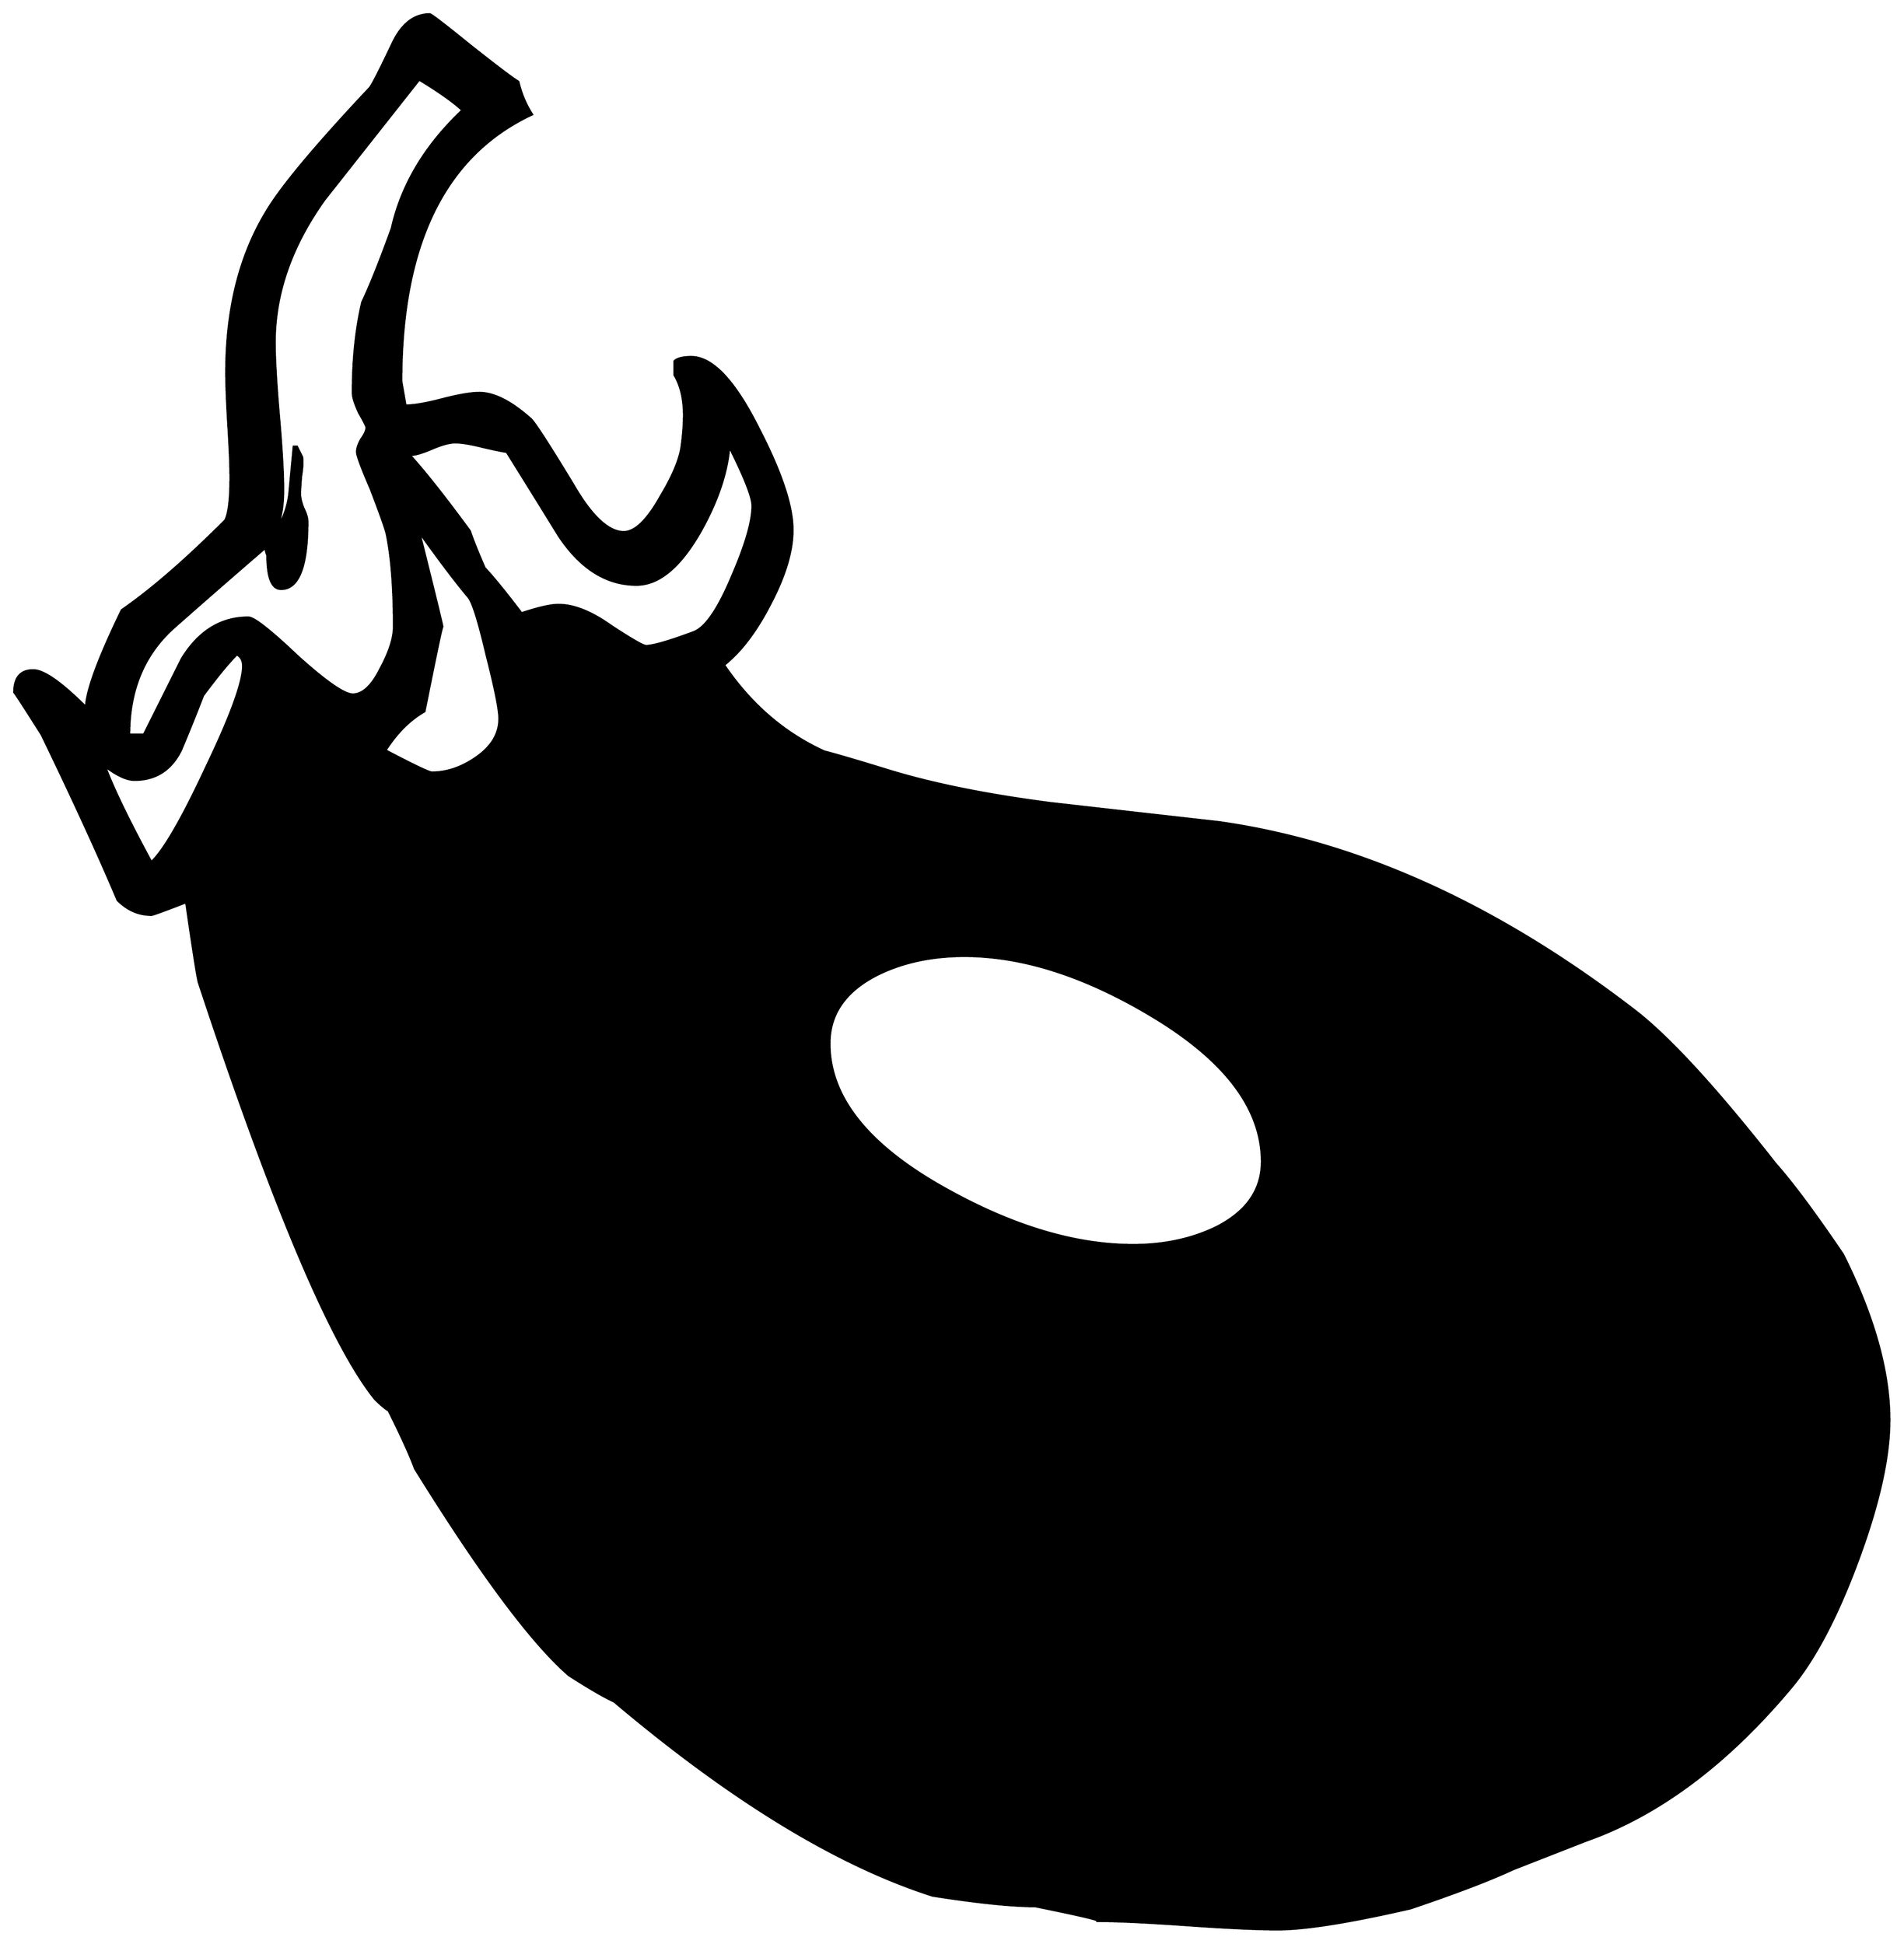 


\begin{tikzpicture}[y=0.80pt, x=0.80pt, yscale=-1.0, xscale=1.0, inner sep=0pt, outer sep=0pt]
\begin{scope}[shift={(100.0,1733.0)},nonzero rule]
  \path[draw=.,fill=.,line width=1.600pt] (1860.0,-184.0) ..
    controls (1860.0,-149.333) and (1850.333,-105.667) ..
    (1831.0,-53.0) .. controls (1811.667,-0.333) and (1791.0,39.667)
    .. (1769.0,67.0) .. controls (1707.667,141.0) and
    (1642.0,190.333) .. (1572.0,215.0) .. controls (1556.667,221.0)
    and (1533.667,230.0) .. (1503.0,242.0) .. controls
    (1481.667,252.0) and (1449.333,264.333) .. (1406.0,279.0) ..
    controls (1348.0,292.333) and (1306.0,299.0) .. (1280.0,299.0)
    .. controls (1260.667,299.0) and (1232.0,297.667) ..
    (1194.0,295.0) .. controls (1156.0,292.333) and (1127.333,291.0)
    .. (1108.0,291.0) .. controls (1115.333,291.0) and
    (1096.0,286.333) .. (1050.0,277.0) .. controls (1028.0,277.0)
    and (995.667,273.667) .. (953.0,267.0) .. controls (863.0,238.333)
    and (762.333,177.0) .. (651.0,83.0) .. controls (641.0,78.333)
    and (626.667,70.0) .. (608.0,58.0) .. controls (572.667,27.333)
    and (524.0,-38.0) .. (462.0,-138.0) .. controls
    (457.333,-150.667) and (449.0,-169.0) .. (437.0,-193.0) ..
    controls (433.667,-195.0) and (429.333,-198.667) .. (424.0,-204.0)
    .. controls (382.667,-255.333) and (327.0,-387.0) ..
    (257.0,-599.0) .. controls (255.667,-603.667) and (251.667,-629.0)
    .. (245.0,-675.0) .. controls (224.333,-667.0) and
    (213.333,-663.0) .. (212.0,-663.0) .. controls (200.0,-663.0)
    and (189.333,-667.667) .. (180.0,-677.0) .. controls
    (162.0,-719.667) and (138.0,-772.0) .. (108.0,-834.0) ..
    controls (90.667,-861.333) and (82.0,-874.667) .. (82.0,-874.0) ..
    controls (82.0,-888.0) and (88.0,-895.0) .. (100.0,-895.0)
    .. controls (110.0,-895.0) and (126.667,-883.333) ..
    (150.0,-860.0) .. controls (150.667,-876.0) and (162.0,-906.667)
    .. (184.0,-952.0) .. controls (212.0,-971.333) and
    (244.667,-999.667) .. (282.0,-1037.0) .. controls
    (285.333,-1043.0) and (287.0,-1056.667) .. (287.0,-1078.0) ..
    controls (287.0,-1088.667) and (286.333,-1105.0) ..
    (285.0,-1127.0) .. controls (283.667,-1149.667) and
    (283.0,-1166.333) .. (283.0,-1177.0) .. controls
    (283.0,-1236.333) and (295.333,-1286.667) .. (320.0,-1328.0) ..
    controls (333.333,-1351.333) and (366.333,-1391.0) ..
    (419.0,-1447.0) .. controls (421.0,-1449.0) and
    (428.333,-1463.333) .. (441.0,-1490.0) .. controls
    (449.667,-1508.0) and (461.333,-1517.0) .. (476.0,-1517.0) ..
    controls (477.333,-1517.0) and (490.333,-1507.0) ..
    (515.0,-1487.0) .. controls (540.333,-1467.0) and
    (555.333,-1455.667) .. (560.0,-1453.0) .. controls
    (562.667,-1441.667) and (567.0,-1431.333) .. (573.0,-1422.0) ..
    controls (490.333,-1383.333) and (449.0,-1299.0) ..
    (449.0,-1169.0) .. controls (449.0,-1169.0) and
    (450.333,-1161.333) .. (453.0,-1146.0) .. controls
    (461.0,-1146.0) and (472.667,-1148.0) .. (488.0,-1152.0) ..
    controls (503.333,-1156.0) and (515.0,-1158.0) ..
    (523.0,-1158.0) .. controls (537.0,-1158.0) and
    (553.333,-1149.667) .. (572.0,-1133.0) .. controls
    (576.0,-1129.0) and (589.333,-1108.333) .. (612.0,-1071.0) ..
    controls (629.333,-1041.0) and (645.333,-1026.0) ..
    (660.0,-1026.0) .. controls (670.667,-1026.0) and
    (682.333,-1037.333) .. (695.0,-1060.0) .. controls
    (707.0,-1080.0) and (713.667,-1096.333) .. (715.0,-1109.0) ..
    controls (716.333,-1119.0) and (717.0,-1128.333) ..
    (717.0,-1137.0) .. controls (717.0,-1152.333) and
    (714.0,-1165.0) .. (708.0,-1175.0) -- (708.0,-1188.0) ..
    controls (710.667,-1190.667) and (716.0,-1192.0) ..
    (724.0,-1192.0) .. controls (744.0,-1192.0) and
    (765.333,-1169.333) .. (788.0,-1124.0) .. controls
    (809.333,-1082.667) and (820.0,-1050.667) .. (820.0,-1028.0) ..
    controls (820.0,-1008.0) and (813.0,-984.667) ..
    (799.0,-958.0) .. controls (785.667,-932.0) and (771.0,-912.667)
    .. (755.0,-900.0) .. controls (780.333,-862.667) and
    (812.0,-835.333) .. (850.0,-818.0) .. controls (862.667,-814.667)
    and (882.0,-809.0) .. (908.0,-801.0) .. controls
    (950.667,-787.667) and (1003.0,-777.0) .. (1065.0,-769.0) ..
    controls (1117.667,-763.0) and (1170.667,-757.0) ..
    (1224.0,-751.0) .. controls (1356.667,-732.333) and
    (1488.333,-672.667) .. (1619.0,-572.0) .. controls
    (1651.667,-546.667) and (1696.0,-498.333) .. (1752.0,-427.0) ..
    controls (1768.0,-409.0) and (1789.333,-380.333) ..
    (1816.0,-341.0) .. controls (1845.333,-282.333) and
    (1860.0,-230.0) .. (1860.0,-184.0) -- cycle(782.0,-1051.0)
    .. controls (782.0,-1059.0) and (774.667,-1077.667) ..
    (760.0,-1107.0) .. controls (758.0,-1082.333) and
    (749.0,-1055.667) .. (733.0,-1027.0) .. controls
    (713.667,-993.0) and (693.333,-976.0) .. (672.0,-976.0) ..
    controls (643.333,-976.0) and (618.667,-991.667) ..
    (598.0,-1023.0) .. controls (582.0,-1049.0) and
    (565.667,-1075.333) .. (549.0,-1102.0) .. controls
    (544.333,-1102.667) and (536.333,-1104.333) .. (525.0,-1107.0) ..
    controls (514.333,-1109.667) and (506.0,-1111.0) ..
    (500.0,-1111.0) .. controls (494.667,-1111.0) and
    (487.333,-1109.0) .. (478.0,-1105.0) .. controls
    (468.667,-1101.0) and (461.667,-1099.0) .. (457.0,-1099.0) ..
    controls (471.0,-1083.667) and (490.0,-1059.667) ..
    (514.0,-1027.0) .. controls (516.667,-1019.0) and
    (521.333,-1007.333) .. (528.0,-992.0) .. controls (536.667,-982.667)
    and (548.333,-968.333) .. (563.0,-949.0) .. controls
    (579.0,-954.333) and (590.667,-957.0) .. (598.0,-957.0) ..
    controls (612.667,-957.0) and (629.333,-950.333) .. (648.0,-937.0)
    .. controls (667.333,-924.333) and (678.333,-918.0) ..
    (681.0,-918.0) .. controls (687.667,-918.0) and (702.667,-922.333)
    .. (726.0,-931.0) .. controls (737.333,-935.0) and
    (749.667,-953.0) .. (763.0,-985.0) .. controls (775.667,-1014.333)
    and (782.0,-1036.333) .. (782.0,-1051.0) --
    cycle(1265.0,-429.0) .. controls (1265.0,-479.667) and
    (1229.667,-526.0) .. (1159.0,-568.0) .. controls
    (1096.333,-605.333) and (1037.667,-624.0) .. (983.0,-624.0) ..
    controls (951.667,-624.0) and (924.0,-618.0) .. (900.0,-606.0)
    .. controls (870.0,-590.667) and (855.0,-569.0) ..
    (855.0,-541.0) .. controls (855.0,-490.333) and (891.333,-444.667)
    .. (964.0,-404.0) .. controls (1028.0,-368.0) and
    (1087.667,-350.0) .. (1143.0,-350.0) .. controls
    (1172.333,-350.0) and (1198.667,-355.667) .. (1222.0,-367.0) ..
    controls (1250.667,-381.667) and (1265.0,-402.333) ..
    (1265.0,-429.0) -- cycle(507.0,-1426.0) .. controls
    (498.333,-1434.0) and (484.667,-1443.667) .. (466.0,-1455.0) ..
    controls (436.0,-1417.0) and (406.0,-1379.0) ..
    (376.0,-1341.0) .. controls (344.667,-1297.0) and
    (329.0,-1252.0) .. (329.0,-1206.0) .. controls
    (329.0,-1190.0) and (330.333,-1166.667) .. (333.0,-1136.0) ..
    controls (335.667,-1105.333) and (337.0,-1082.0) ..
    (337.0,-1066.0) .. controls (337.0,-1048.667) and
    (334.333,-1035.333) .. (329.0,-1026.0) .. controls
    (337.0,-1037.333) and (341.667,-1050.0) .. (343.0,-1064.0) ..
    controls (344.333,-1078.667) and (345.667,-1093.0) ..
    (347.0,-1107.0) -- (350.0,-1107.0) -- (355.0,-1097.0) ..
    controls (355.667,-1093.0) and (355.333,-1087.0) ..
    (354.0,-1079.0) .. controls (353.333,-1071.0) and
    (353.0,-1065.333) .. (353.0,-1062.0) .. controls
    (353.0,-1058.667) and (354.0,-1054.333) .. (356.0,-1049.0) ..
    controls (358.667,-1043.667) and (360.0,-1039.333) ..
    (360.0,-1036.0) .. controls (360.0,-993.333) and
    (351.667,-972.0) .. (335.0,-972.0) .. controls (326.333,-972.0)
    and (322.0,-982.667) .. (322.0,-1004.0) .. controls
    (321.333,-1005.333) and (320.667,-1007.667) .. (320.0,-1011.0) ..
    controls (291.333,-986.333) and (262.667,-961.333) .. (234.0,-936.0)
    .. controls (205.333,-910.667) and (191.0,-876.667) ..
    (191.0,-834.0) -- (205.0,-834.0) .. controls (217.0,-858.0)
    and (229.0,-882.0) .. (241.0,-906.0) .. controls
    (257.0,-932.0) and (278.0,-945.0) .. (304.0,-945.0) ..
    controls (309.333,-945.0) and (325.0,-932.667) .. (351.0,-908.0)
    .. controls (377.667,-884.0) and (395.0,-872.0) ..
    (403.0,-872.0) .. controls (412.333,-872.0) and (421.0,-880.0)
    .. (429.0,-896.0) .. controls (437.667,-912.0) and
    (442.0,-925.333) .. (442.0,-936.0) .. controls (442.0,-973.333)
    and (439.667,-1003.0) .. (435.0,-1025.0) .. controls
    (433.667,-1030.333) and (428.667,-1044.333) .. (420.0,-1067.0) ..
    controls (411.333,-1087.0) and (407.0,-1098.667) ..
    (407.0,-1102.0) .. controls (407.0,-1105.333) and
    (408.333,-1109.333) .. (411.0,-1114.0) .. controls
    (414.333,-1118.667) and (416.0,-1122.333) .. (416.0,-1125.0) ..
    controls (416.0,-1126.333) and (413.667,-1131.0) ..
    (409.0,-1139.0) .. controls (405.0,-1147.667) and
    (403.0,-1154.0) .. (403.0,-1158.0) .. controls
    (403.0,-1190.0) and (406.0,-1218.667) .. (412.0,-1244.0) ..
    controls (419.333,-1259.333) and (428.667,-1282.667) ..
    (440.0,-1314.0) .. controls (449.333,-1355.333) and
    (471.667,-1392.667) .. (507.0,-1426.0) -- cycle(542.0,-849.0) ..
    controls (542.0,-857.667) and (538.0,-877.667) .. (530.0,-909.0)
    .. controls (522.667,-940.333) and (517.0,-958.667) ..
    (513.0,-964.0) .. controls (501.667,-977.333) and (486.0,-998.0)
    .. (466.0,-1026.0) .. controls (480.667,-967.333) and
    (488.0,-937.333) .. (488.0,-936.0) .. controls (488.0,-939.333)
    and (482.333,-912.667) .. (471.0,-856.0) .. controls
    (457.0,-848.0) and (444.667,-835.667) .. (434.0,-819.0) ..
    controls (460.667,-805.0) and (475.333,-798.0) .. (478.0,-798.0)
    .. controls (492.667,-798.0) and (507.0,-803.0) ..
    (521.0,-813.0) .. controls (535.0,-823.0) and (542.0,-835.0)
    .. (542.0,-849.0) -- cycle(299.0,-899.0) .. controls
    (299.0,-904.333) and (297.0,-908.0) .. (293.0,-910.0) ..
    controls (285.0,-902.0) and (274.333,-889.0) .. (261.0,-871.0)
    .. controls (254.333,-853.667) and (247.333,-836.333) ..
    (240.0,-819.0) .. controls (230.667,-800.333) and (216.0,-791.0)
    .. (196.0,-791.0) .. controls (188.667,-791.0) and
    (179.333,-795.333) .. (168.0,-804.0) .. controls (176.0,-782.667)
    and (190.667,-752.333) .. (212.0,-713.0) .. controls
    (224.0,-724.333) and (241.333,-754.333) .. (264.0,-803.0) ..
    controls (287.333,-851.667) and (299.0,-883.667) .. (299.0,-899.0)
    -- cycle;
\end{scope}

\end{tikzpicture}

